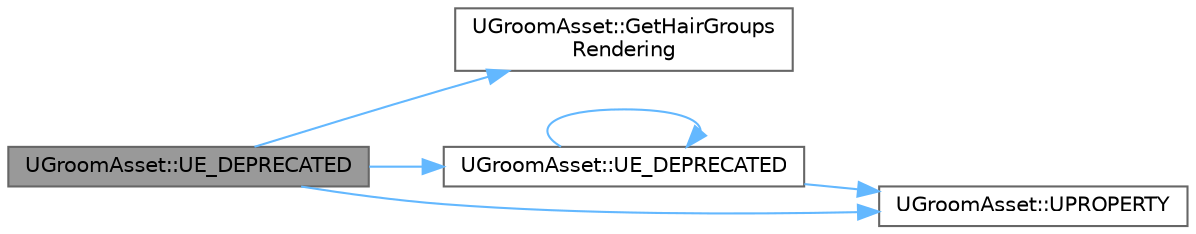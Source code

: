 digraph "UGroomAsset::UE_DEPRECATED"
{
 // INTERACTIVE_SVG=YES
 // LATEX_PDF_SIZE
  bgcolor="transparent";
  edge [fontname=Helvetica,fontsize=10,labelfontname=Helvetica,labelfontsize=10];
  node [fontname=Helvetica,fontsize=10,shape=box,height=0.2,width=0.4];
  rankdir="LR";
  Node1 [id="Node000001",label="UGroomAsset::UE_DEPRECATED",height=0.2,width=0.4,color="gray40", fillcolor="grey60", style="filled", fontcolor="black",tooltip=" "];
  Node1 -> Node2 [id="edge1_Node000001_Node000002",color="steelblue1",style="solid",tooltip=" "];
  Node2 [id="Node000002",label="UGroomAsset::GetHairGroups\lRendering",height=0.2,width=0.4,color="grey40", fillcolor="white", style="filled",URL="$da/dec/classUGroomAsset.html#a3b24d11adb2f801f57c169b5681f6100",tooltip=" "];
  Node1 -> Node3 [id="edge2_Node000001_Node000003",color="steelblue1",style="solid",tooltip=" "];
  Node3 [id="Node000003",label="UGroomAsset::UE_DEPRECATED",height=0.2,width=0.4,color="grey40", fillcolor="white", style="filled",URL="$da/dec/classUGroomAsset.html#ab28f217bc6d17e978496ea73da37bafc",tooltip=" "];
  Node3 -> Node3 [id="edge3_Node000003_Node000003",color="steelblue1",style="solid",tooltip=" "];
  Node3 -> Node4 [id="edge4_Node000003_Node000004",color="steelblue1",style="solid",tooltip=" "];
  Node4 [id="Node000004",label="UGroomAsset::UPROPERTY",height=0.2,width=0.4,color="grey40", fillcolor="white", style="filled",URL="$da/dec/classUGroomAsset.html#aefd9d39e7149d687243e56a886e79679",tooltip=" "];
  Node1 -> Node4 [id="edge5_Node000001_Node000004",color="steelblue1",style="solid",tooltip=" "];
}
